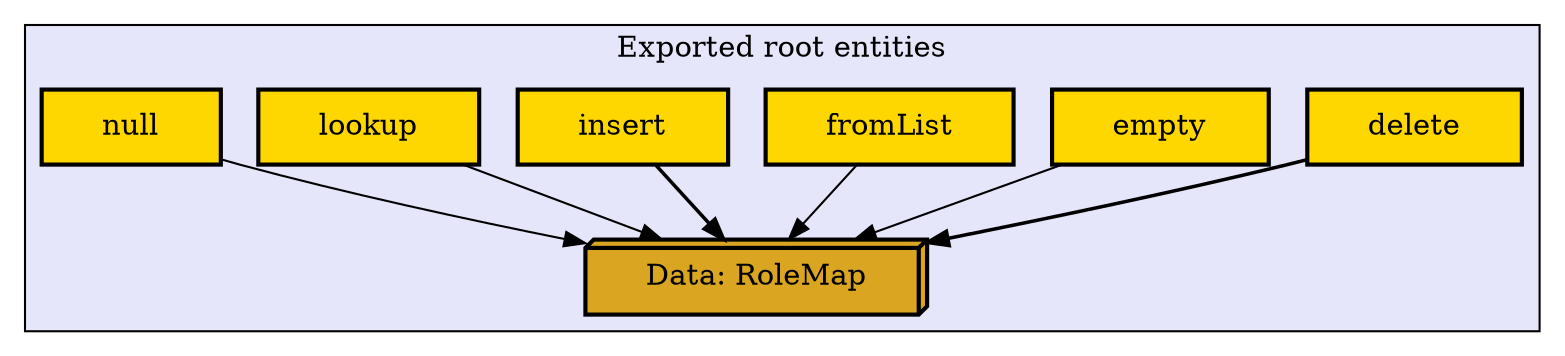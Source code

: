 digraph "Levels within Control.Access.RoleBased.Internal.RoleMap" {
    node [margin="0.4,0.1"
         ,style=filled];
    subgraph cluster_0 {
        graph [label="Exported root entities"
              ,style=filled
              ,fillcolor=lavender];
        1 [label="Data: RoleMap"
          ,shape=box3d
          ,fillcolor=goldenrod
          ,style="filled,bold"];
        2 [label=delete
          ,shape=box
          ,fillcolor=gold
          ,style="filled,bold"];
        3 [label=empty
          ,shape=box
          ,fillcolor=gold
          ,style="filled,bold"];
        4 [label=fromList
          ,shape=box
          ,fillcolor=gold
          ,style="filled,bold"];
        5 [label=insert
          ,shape=box
          ,fillcolor=gold
          ,style="filled,bold"];
        6 [label=lookup
          ,shape=box
          ,fillcolor=gold
          ,style="filled,bold"];
        7 [label=null
          ,shape=box
          ,fillcolor=gold
          ,style="filled,bold"];
    }
    2 -> 1 [penwidth=1.6931471805599454
           ,color=black];
    3 -> 1 [penwidth=1,color=black];
    4 -> 1 [penwidth=1,color=black];
    5 -> 1 [penwidth=1.6931471805599454
           ,color=black];
    6 -> 1 [penwidth=1,color=black];
    7 -> 1 [penwidth=1,color=black];
}
